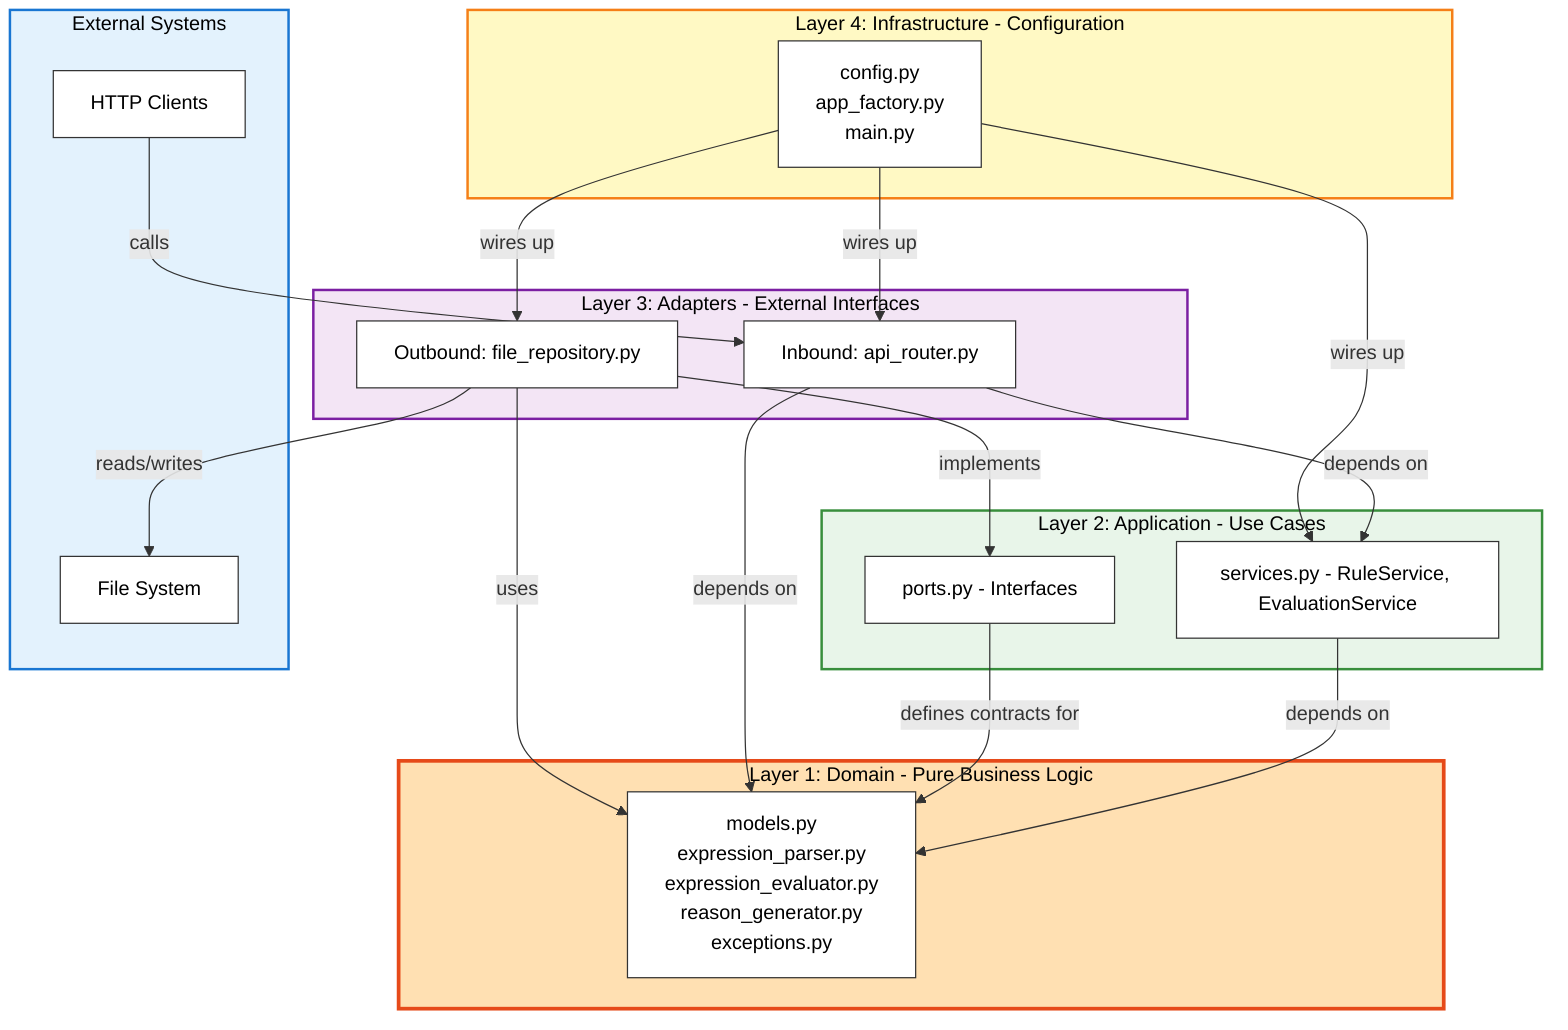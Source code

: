 graph TB
    subgraph L1["Layer 1: Domain - Pure Business Logic"]
        D1["models.py<br/>expression_parser.py<br/>expression_evaluator.py<br/>reason_generator.py<br/>exceptions.py"]
    end

    subgraph L2["Layer 2: Application - Use Cases"]
        A1["ports.py - Interfaces"]
        A2["services.py - RuleService, EvaluationService"]
    end

    subgraph L3["Layer 3: Adapters - External Interfaces"]
        AD1["Inbound: api_router.py"]
        AD2["Outbound: file_repository.py"]
    end

    subgraph L4["Layer 4: Infrastructure - Configuration"]
        I1["config.py<br/>app_factory.py<br/>main.py"]
    end

    subgraph EXT["External Systems"]
        E1["HTTP Clients"]
        E2["File System"]
    end

    %% Dependencies flow inward
    A2 -->|depends on| D1
    A1 -->|defines contracts for| D1

    AD1 -->|depends on| A2
    AD1 -->|depends on| D1

    AD2 -->|implements| A1
    AD2 -->|uses| D1

    I1 -->|wires up| AD1
    I1 -->|wires up| AD2
    I1 -->|wires up| A2

    E1 -->|calls| AD1
    AD2 -->|reads/writes| E2

    style L1 fill:#ffe0b2,stroke:#e64a19,stroke-width:3px,color:#000
    style L2 fill:#e8f5e9,stroke:#388e3c,stroke-width:2px,color:#000
    style L3 fill:#f3e5f5,stroke:#7b1fa2,stroke-width:2px,color:#000
    style L4 fill:#fff9c4,stroke:#f57f17,stroke-width:2px,color:#000
    style EXT fill:#e3f2fd,stroke:#1976d2,stroke-width:2px,color:#000

    classDef node fill:#fff,stroke:#333,stroke-width:1px,color:#000
    class D1,A1,A2,AD1,AD2,I1,E1,E2 node
